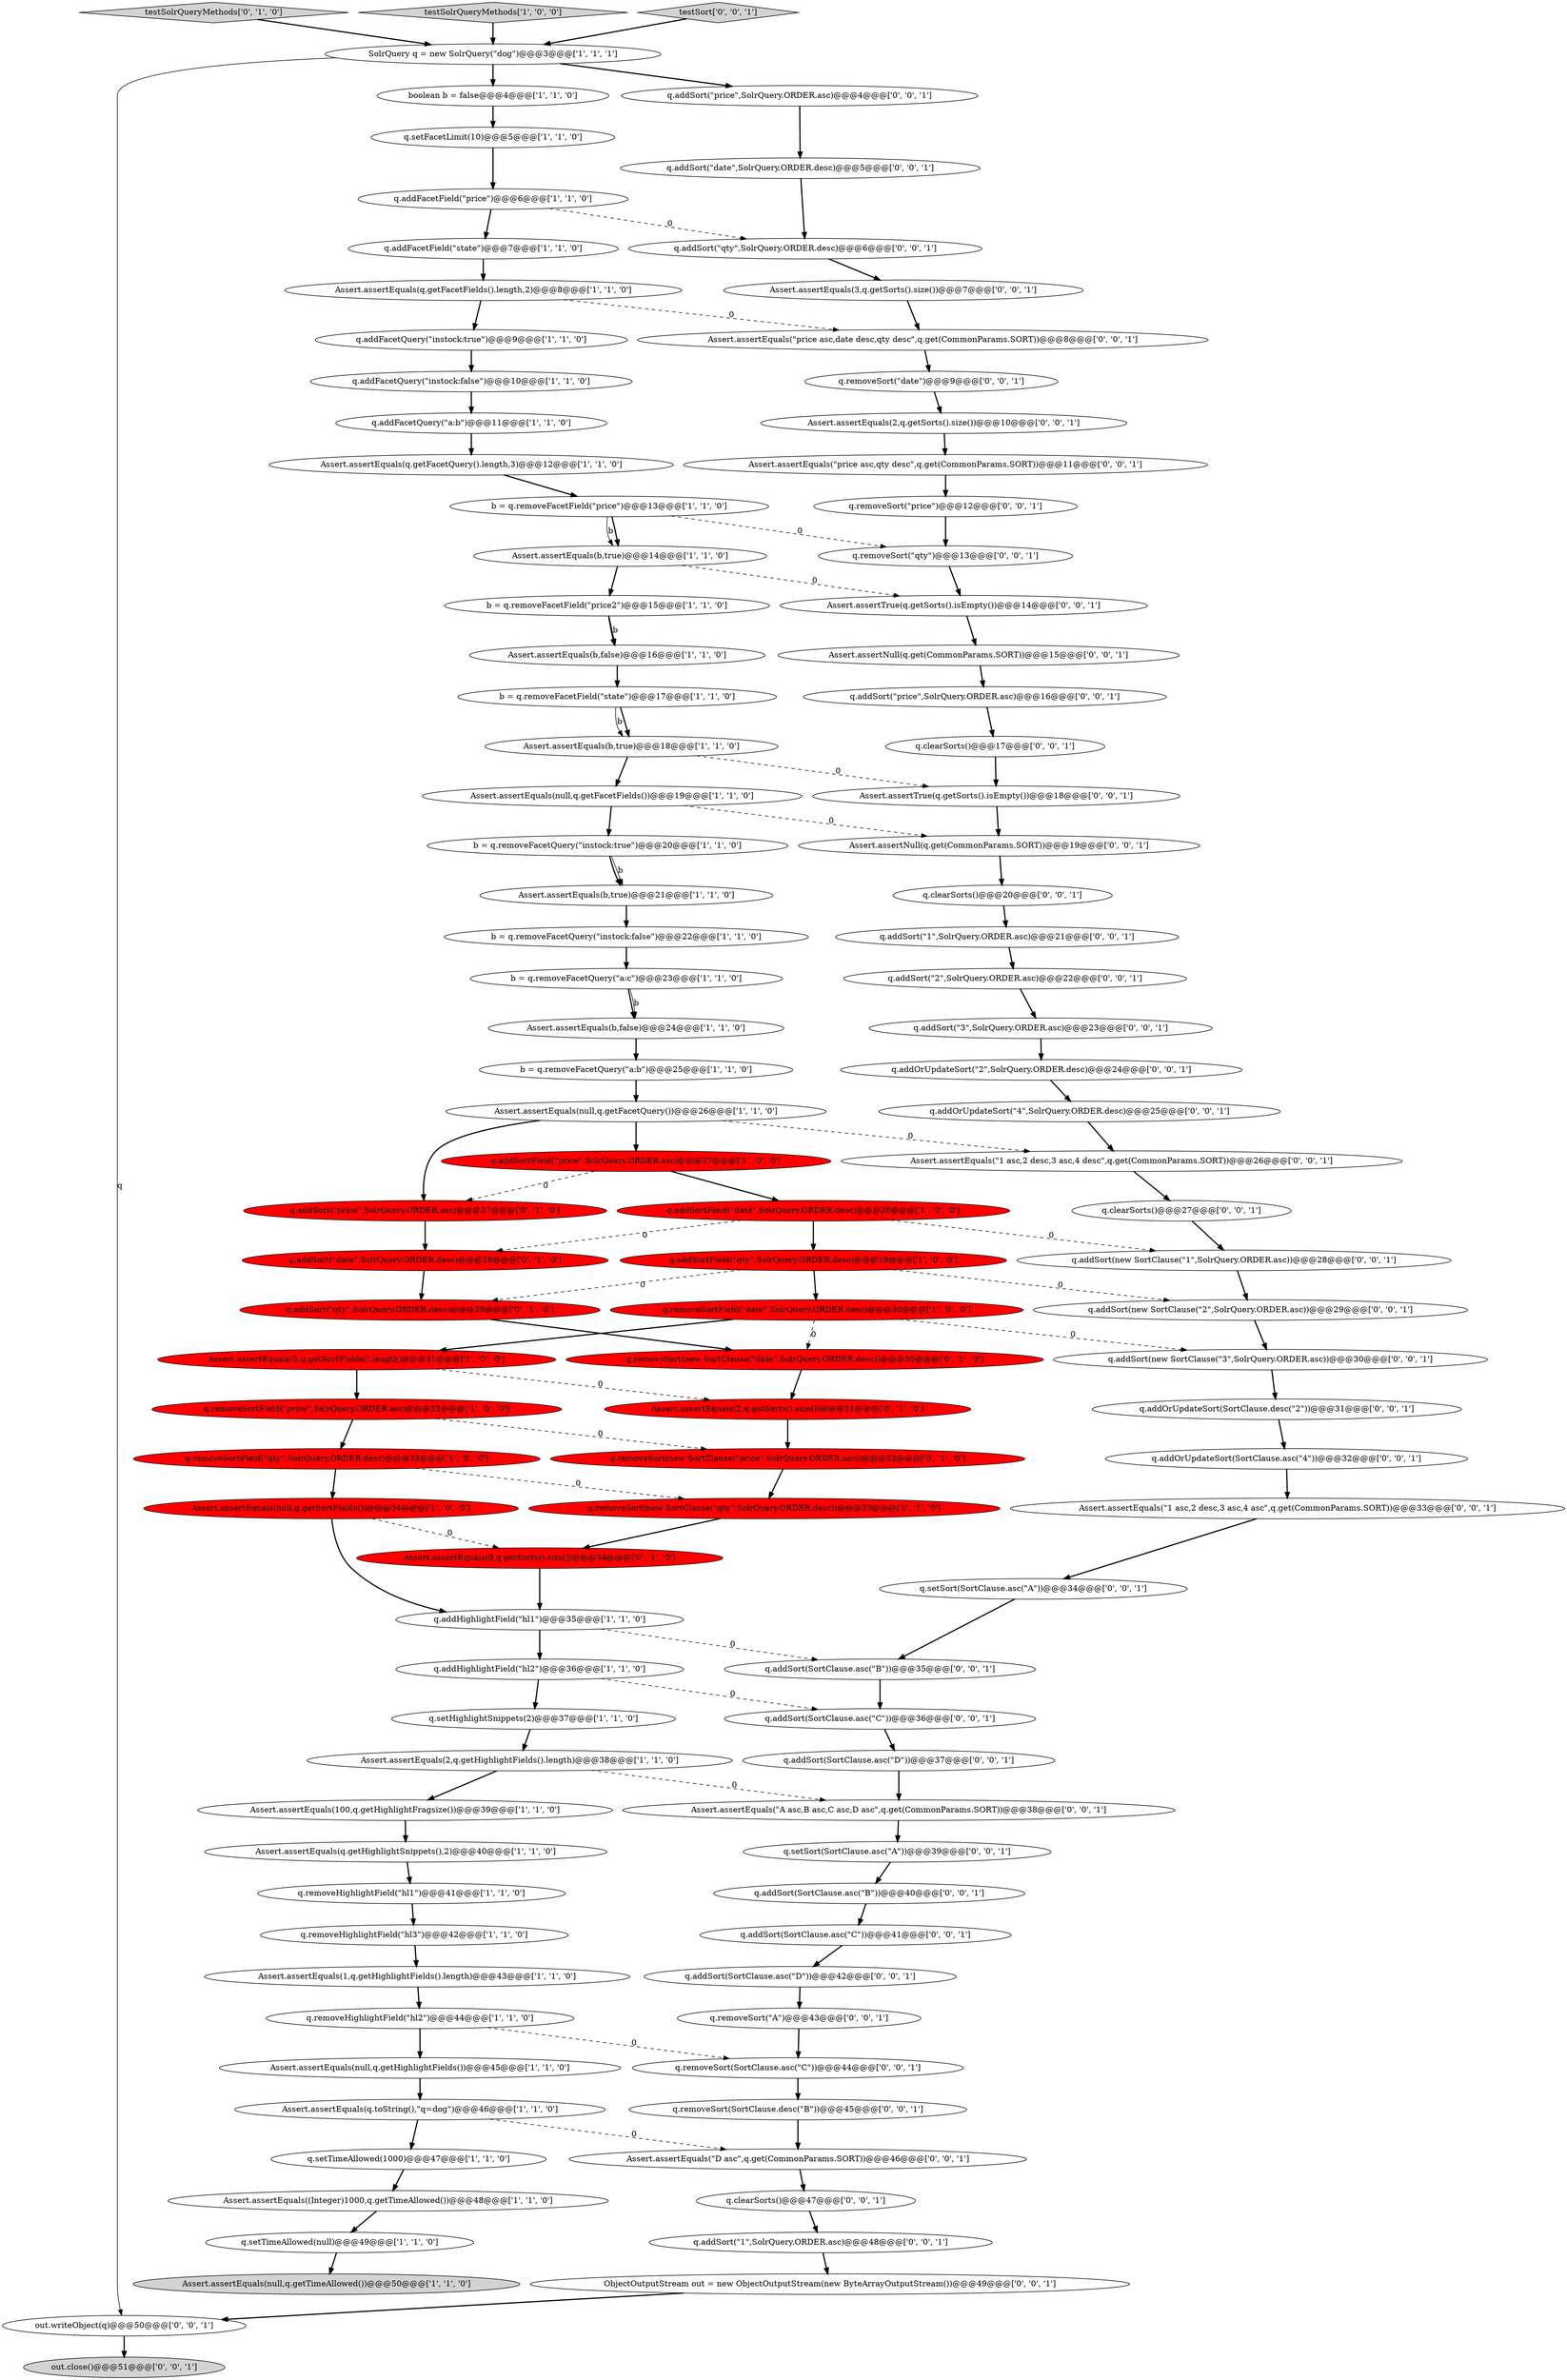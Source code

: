 digraph {
5 [style = filled, label = "Assert.assertEquals(100,q.getHighlightFragsize())@@@39@@@['1', '1', '0']", fillcolor = white, shape = ellipse image = "AAA0AAABBB1BBB"];
7 [style = filled, label = "b = q.removeFacetQuery(\"a:b\")@@@25@@@['1', '1', '0']", fillcolor = white, shape = ellipse image = "AAA0AAABBB1BBB"];
38 [style = filled, label = "q.addFacetQuery(\"instock:false\")@@@10@@@['1', '1', '0']", fillcolor = white, shape = ellipse image = "AAA0AAABBB1BBB"];
2 [style = filled, label = "q.addSortField(\"qty\",SolrQuery.ORDER.desc)@@@29@@@['1', '0', '0']", fillcolor = red, shape = ellipse image = "AAA1AAABBB1BBB"];
75 [style = filled, label = "Assert.assertTrue(q.getSorts().isEmpty())@@@14@@@['0', '0', '1']", fillcolor = white, shape = ellipse image = "AAA0AAABBB3BBB"];
95 [style = filled, label = "q.addSort(SortClause.asc(\"C\"))@@@41@@@['0', '0', '1']", fillcolor = white, shape = ellipse image = "AAA0AAABBB3BBB"];
53 [style = filled, label = "Assert.assertEquals(2,q.getSorts().size())@@@31@@@['0', '1', '0']", fillcolor = red, shape = ellipse image = "AAA1AAABBB2BBB"];
56 [style = filled, label = "testSolrQueryMethods['0', '1', '0']", fillcolor = lightgray, shape = diamond image = "AAA0AAABBB2BBB"];
31 [style = filled, label = "Assert.assertEquals(b,false)@@@24@@@['1', '1', '0']", fillcolor = white, shape = ellipse image = "AAA0AAABBB1BBB"];
83 [style = filled, label = "q.removeSort(\"date\")@@@9@@@['0', '0', '1']", fillcolor = white, shape = ellipse image = "AAA0AAABBB3BBB"];
14 [style = filled, label = "Assert.assertEquals(q.toString(),\"q=dog\")@@@46@@@['1', '1', '0']", fillcolor = white, shape = ellipse image = "AAA0AAABBB1BBB"];
86 [style = filled, label = "q.addSort(\"qty\",SolrQuery.ORDER.desc)@@@6@@@['0', '0', '1']", fillcolor = white, shape = ellipse image = "AAA0AAABBB3BBB"];
55 [style = filled, label = "q.removeSort(new SortClause(\"price\",SolrQuery.ORDER.asc))@@@32@@@['0', '1', '0']", fillcolor = red, shape = ellipse image = "AAA1AAABBB2BBB"];
46 [style = filled, label = "q.addHighlightField(\"hl1\")@@@35@@@['1', '1', '0']", fillcolor = white, shape = ellipse image = "AAA0AAABBB1BBB"];
20 [style = filled, label = "Assert.assertEquals(null,q.getTimeAllowed())@@@50@@@['1', '1', '0']", fillcolor = lightgray, shape = ellipse image = "AAA0AAABBB1BBB"];
82 [style = filled, label = "q.addSort(SortClause.asc(\"B\"))@@@40@@@['0', '0', '1']", fillcolor = white, shape = ellipse image = "AAA0AAABBB3BBB"];
94 [style = filled, label = "q.setSort(SortClause.asc(\"A\"))@@@34@@@['0', '0', '1']", fillcolor = white, shape = ellipse image = "AAA0AAABBB3BBB"];
73 [style = filled, label = "q.addSort(SortClause.asc(\"C\"))@@@36@@@['0', '0', '1']", fillcolor = white, shape = ellipse image = "AAA0AAABBB3BBB"];
81 [style = filled, label = "q.setSort(SortClause.asc(\"A\"))@@@39@@@['0', '0', '1']", fillcolor = white, shape = ellipse image = "AAA0AAABBB3BBB"];
105 [style = filled, label = "q.removeSort(SortClause.asc(\"C\"))@@@44@@@['0', '0', '1']", fillcolor = white, shape = ellipse image = "AAA0AAABBB3BBB"];
47 [style = filled, label = "q.setFacetLimit(10)@@@5@@@['1', '1', '0']", fillcolor = white, shape = ellipse image = "AAA0AAABBB1BBB"];
63 [style = filled, label = "q.clearSorts()@@@20@@@['0', '0', '1']", fillcolor = white, shape = ellipse image = "AAA0AAABBB3BBB"];
37 [style = filled, label = "b = q.removeFacetField(\"state\")@@@17@@@['1', '1', '0']", fillcolor = white, shape = ellipse image = "AAA0AAABBB1BBB"];
99 [style = filled, label = "Assert.assertEquals(\"D asc\",q.get(CommonParams.SORT))@@@46@@@['0', '0', '1']", fillcolor = white, shape = ellipse image = "AAA0AAABBB3BBB"];
41 [style = filled, label = "Assert.assertEquals(b,true)@@@18@@@['1', '1', '0']", fillcolor = white, shape = ellipse image = "AAA0AAABBB1BBB"];
24 [style = filled, label = "testSolrQueryMethods['1', '0', '0']", fillcolor = lightgray, shape = diamond image = "AAA0AAABBB1BBB"];
89 [style = filled, label = "Assert.assertTrue(q.getSorts().isEmpty())@@@18@@@['0', '0', '1']", fillcolor = white, shape = ellipse image = "AAA0AAABBB3BBB"];
29 [style = filled, label = "q.addFacetField(\"price\")@@@6@@@['1', '1', '0']", fillcolor = white, shape = ellipse image = "AAA0AAABBB1BBB"];
97 [style = filled, label = "q.addSort(\"price\",SolrQuery.ORDER.asc)@@@16@@@['0', '0', '1']", fillcolor = white, shape = ellipse image = "AAA0AAABBB3BBB"];
4 [style = filled, label = "Assert.assertEquals(2,q.getSortFields().length)@@@31@@@['1', '0', '0']", fillcolor = red, shape = ellipse image = "AAA1AAABBB1BBB"];
34 [style = filled, label = "q.removeSortField(\"date\",SolrQuery.ORDER.desc)@@@30@@@['1', '0', '0']", fillcolor = red, shape = ellipse image = "AAA1AAABBB1BBB"];
50 [style = filled, label = "q.removeSort(new SortClause(\"date\",SolrQuery.ORDER.desc))@@@30@@@['0', '1', '0']", fillcolor = red, shape = ellipse image = "AAA1AAABBB2BBB"];
87 [style = filled, label = "Assert.assertEquals(\"price asc,qty desc\",q.get(CommonParams.SORT))@@@11@@@['0', '0', '1']", fillcolor = white, shape = ellipse image = "AAA0AAABBB3BBB"];
45 [style = filled, label = "b = q.removeFacetQuery(\"instock:false\")@@@22@@@['1', '1', '0']", fillcolor = white, shape = ellipse image = "AAA0AAABBB1BBB"];
30 [style = filled, label = "boolean b = false@@@4@@@['1', '1', '0']", fillcolor = white, shape = ellipse image = "AAA0AAABBB1BBB"];
39 [style = filled, label = "q.setHighlightSnippets(2)@@@37@@@['1', '1', '0']", fillcolor = white, shape = ellipse image = "AAA0AAABBB1BBB"];
100 [style = filled, label = "q.addSort(\"price\",SolrQuery.ORDER.asc)@@@4@@@['0', '0', '1']", fillcolor = white, shape = ellipse image = "AAA0AAABBB3BBB"];
101 [style = filled, label = "Assert.assertEquals(\"1 asc,2 desc,3 asc,4 desc\",q.get(CommonParams.SORT))@@@26@@@['0', '0', '1']", fillcolor = white, shape = ellipse image = "AAA0AAABBB3BBB"];
33 [style = filled, label = "Assert.assertEquals(q.getFacetQuery().length,3)@@@12@@@['1', '1', '0']", fillcolor = white, shape = ellipse image = "AAA0AAABBB1BBB"];
106 [style = filled, label = "q.removeSort(\"A\")@@@43@@@['0', '0', '1']", fillcolor = white, shape = ellipse image = "AAA0AAABBB3BBB"];
64 [style = filled, label = "Assert.assertEquals(3,q.getSorts().size())@@@7@@@['0', '0', '1']", fillcolor = white, shape = ellipse image = "AAA0AAABBB3BBB"];
77 [style = filled, label = "Assert.assertEquals(\"price asc,date desc,qty desc\",q.get(CommonParams.SORT))@@@8@@@['0', '0', '1']", fillcolor = white, shape = ellipse image = "AAA0AAABBB3BBB"];
16 [style = filled, label = "Assert.assertEquals(null,q.getFacetQuery())@@@26@@@['1', '1', '0']", fillcolor = white, shape = ellipse image = "AAA0AAABBB1BBB"];
18 [style = filled, label = "Assert.assertEquals((Integer)1000,q.getTimeAllowed())@@@48@@@['1', '1', '0']", fillcolor = white, shape = ellipse image = "AAA0AAABBB1BBB"];
23 [style = filled, label = "q.addFacetQuery(\"instock:true\")@@@9@@@['1', '1', '0']", fillcolor = white, shape = ellipse image = "AAA0AAABBB1BBB"];
8 [style = filled, label = "q.removeHighlightField(\"hl2\")@@@44@@@['1', '1', '0']", fillcolor = white, shape = ellipse image = "AAA0AAABBB1BBB"];
1 [style = filled, label = "q.setTimeAllowed(1000)@@@47@@@['1', '1', '0']", fillcolor = white, shape = ellipse image = "AAA0AAABBB1BBB"];
25 [style = filled, label = "q.removeHighlightField(\"hl1\")@@@41@@@['1', '1', '0']", fillcolor = white, shape = ellipse image = "AAA0AAABBB1BBB"];
84 [style = filled, label = "q.addSort(\"1\",SolrQuery.ORDER.asc)@@@21@@@['0', '0', '1']", fillcolor = white, shape = ellipse image = "AAA0AAABBB3BBB"];
78 [style = filled, label = "q.addSort(\"3\",SolrQuery.ORDER.asc)@@@23@@@['0', '0', '1']", fillcolor = white, shape = ellipse image = "AAA0AAABBB3BBB"];
51 [style = filled, label = "q.addSort(\"date\",SolrQuery.ORDER.desc)@@@28@@@['0', '1', '0']", fillcolor = red, shape = ellipse image = "AAA1AAABBB2BBB"];
21 [style = filled, label = "q.removeSortField(\"price\",SolrQuery.ORDER.asc)@@@32@@@['1', '0', '0']", fillcolor = red, shape = ellipse image = "AAA1AAABBB1BBB"];
49 [style = filled, label = "q.addSort(\"price\",SolrQuery.ORDER.asc)@@@27@@@['0', '1', '0']", fillcolor = red, shape = ellipse image = "AAA1AAABBB2BBB"];
61 [style = filled, label = "q.addOrUpdateSort(SortClause.asc(\"4\"))@@@32@@@['0', '0', '1']", fillcolor = white, shape = ellipse image = "AAA0AAABBB3BBB"];
26 [style = filled, label = "Assert.assertEquals(b,true)@@@14@@@['1', '1', '0']", fillcolor = white, shape = ellipse image = "AAA0AAABBB1BBB"];
32 [style = filled, label = "Assert.assertEquals(b,false)@@@16@@@['1', '1', '0']", fillcolor = white, shape = ellipse image = "AAA0AAABBB1BBB"];
12 [style = filled, label = "q.addHighlightField(\"hl2\")@@@36@@@['1', '1', '0']", fillcolor = white, shape = ellipse image = "AAA0AAABBB1BBB"];
104 [style = filled, label = "q.addSort(new SortClause(\"3\",SolrQuery.ORDER.asc))@@@30@@@['0', '0', '1']", fillcolor = white, shape = ellipse image = "AAA0AAABBB3BBB"];
15 [style = filled, label = "q.setTimeAllowed(null)@@@49@@@['1', '1', '0']", fillcolor = white, shape = ellipse image = "AAA0AAABBB1BBB"];
35 [style = filled, label = "Assert.assertEquals(null,q.getFacetFields())@@@19@@@['1', '1', '0']", fillcolor = white, shape = ellipse image = "AAA0AAABBB1BBB"];
13 [style = filled, label = "q.addSortField(\"date\",SolrQuery.ORDER.desc)@@@28@@@['1', '0', '0']", fillcolor = red, shape = ellipse image = "AAA1AAABBB1BBB"];
3 [style = filled, label = "q.addFacetField(\"state\")@@@7@@@['1', '1', '0']", fillcolor = white, shape = ellipse image = "AAA0AAABBB1BBB"];
67 [style = filled, label = "q.addSort(new SortClause(\"1\",SolrQuery.ORDER.asc))@@@28@@@['0', '0', '1']", fillcolor = white, shape = ellipse image = "AAA0AAABBB3BBB"];
17 [style = filled, label = "SolrQuery q = new SolrQuery(\"dog\")@@@3@@@['1', '1', '1']", fillcolor = white, shape = ellipse image = "AAA0AAABBB1BBB"];
22 [style = filled, label = "b = q.removeFacetField(\"price\")@@@13@@@['1', '1', '0']", fillcolor = white, shape = ellipse image = "AAA0AAABBB1BBB"];
52 [style = filled, label = "q.addSort(\"qty\",SolrQuery.ORDER.desc)@@@29@@@['0', '1', '0']", fillcolor = red, shape = ellipse image = "AAA1AAABBB2BBB"];
65 [style = filled, label = "q.addOrUpdateSort(\"4\",SolrQuery.ORDER.desc)@@@25@@@['0', '0', '1']", fillcolor = white, shape = ellipse image = "AAA0AAABBB3BBB"];
71 [style = filled, label = "ObjectOutputStream out = new ObjectOutputStream(new ByteArrayOutputStream())@@@49@@@['0', '0', '1']", fillcolor = white, shape = ellipse image = "AAA0AAABBB3BBB"];
88 [style = filled, label = "q.addSort(\"date\",SolrQuery.ORDER.desc)@@@5@@@['0', '0', '1']", fillcolor = white, shape = ellipse image = "AAA0AAABBB3BBB"];
57 [style = filled, label = "Assert.assertEquals(0,q.getSorts().size())@@@34@@@['0', '1', '0']", fillcolor = red, shape = ellipse image = "AAA1AAABBB2BBB"];
93 [style = filled, label = "Assert.assertEquals(\"A asc,B asc,C asc,D asc\",q.get(CommonParams.SORT))@@@38@@@['0', '0', '1']", fillcolor = white, shape = ellipse image = "AAA0AAABBB3BBB"];
91 [style = filled, label = "q.addSort(\"2\",SolrQuery.ORDER.asc)@@@22@@@['0', '0', '1']", fillcolor = white, shape = ellipse image = "AAA0AAABBB3BBB"];
58 [style = filled, label = "q.removeSort(\"qty\")@@@13@@@['0', '0', '1']", fillcolor = white, shape = ellipse image = "AAA0AAABBB3BBB"];
85 [style = filled, label = "Assert.assertEquals(2,q.getSorts().size())@@@10@@@['0', '0', '1']", fillcolor = white, shape = ellipse image = "AAA0AAABBB3BBB"];
19 [style = filled, label = "Assert.assertEquals(1,q.getHighlightFields().length)@@@43@@@['1', '1', '0']", fillcolor = white, shape = ellipse image = "AAA0AAABBB1BBB"];
60 [style = filled, label = "Assert.assertNull(q.get(CommonParams.SORT))@@@15@@@['0', '0', '1']", fillcolor = white, shape = ellipse image = "AAA0AAABBB3BBB"];
0 [style = filled, label = "Assert.assertEquals(q.getFacetFields().length,2)@@@8@@@['1', '1', '0']", fillcolor = white, shape = ellipse image = "AAA0AAABBB1BBB"];
27 [style = filled, label = "b = q.removeFacetQuery(\"instock:true\")@@@20@@@['1', '1', '0']", fillcolor = white, shape = ellipse image = "AAA0AAABBB1BBB"];
36 [style = filled, label = "q.removeHighlightField(\"hl3\")@@@42@@@['1', '1', '0']", fillcolor = white, shape = ellipse image = "AAA0AAABBB1BBB"];
92 [style = filled, label = "q.addSort(SortClause.asc(\"B\"))@@@35@@@['0', '0', '1']", fillcolor = white, shape = ellipse image = "AAA0AAABBB3BBB"];
96 [style = filled, label = "q.clearSorts()@@@27@@@['0', '0', '1']", fillcolor = white, shape = ellipse image = "AAA0AAABBB3BBB"];
70 [style = filled, label = "q.addOrUpdateSort(\"2\",SolrQuery.ORDER.desc)@@@24@@@['0', '0', '1']", fillcolor = white, shape = ellipse image = "AAA0AAABBB3BBB"];
40 [style = filled, label = "Assert.assertEquals(b,true)@@@21@@@['1', '1', '0']", fillcolor = white, shape = ellipse image = "AAA0AAABBB1BBB"];
44 [style = filled, label = "Assert.assertEquals(2,q.getHighlightFields().length)@@@38@@@['1', '1', '0']", fillcolor = white, shape = ellipse image = "AAA0AAABBB1BBB"];
62 [style = filled, label = "q.addSort(\"1\",SolrQuery.ORDER.asc)@@@48@@@['0', '0', '1']", fillcolor = white, shape = ellipse image = "AAA0AAABBB3BBB"];
103 [style = filled, label = "out.writeObject(q)@@@50@@@['0', '0', '1']", fillcolor = white, shape = ellipse image = "AAA0AAABBB3BBB"];
72 [style = filled, label = "q.clearSorts()@@@47@@@['0', '0', '1']", fillcolor = white, shape = ellipse image = "AAA0AAABBB3BBB"];
90 [style = filled, label = "q.addSort(SortClause.asc(\"D\"))@@@42@@@['0', '0', '1']", fillcolor = white, shape = ellipse image = "AAA0AAABBB3BBB"];
76 [style = filled, label = "testSort['0', '0', '1']", fillcolor = lightgray, shape = diamond image = "AAA0AAABBB3BBB"];
10 [style = filled, label = "q.addSortField(\"price\",SolrQuery.ORDER.asc)@@@27@@@['1', '0', '0']", fillcolor = red, shape = ellipse image = "AAA1AAABBB1BBB"];
102 [style = filled, label = "q.addSort(new SortClause(\"2\",SolrQuery.ORDER.asc))@@@29@@@['0', '0', '1']", fillcolor = white, shape = ellipse image = "AAA0AAABBB3BBB"];
9 [style = filled, label = "q.removeSortField(\"qty\",SolrQuery.ORDER.desc)@@@33@@@['1', '0', '0']", fillcolor = red, shape = ellipse image = "AAA1AAABBB1BBB"];
66 [style = filled, label = "Assert.assertNull(q.get(CommonParams.SORT))@@@19@@@['0', '0', '1']", fillcolor = white, shape = ellipse image = "AAA0AAABBB3BBB"];
11 [style = filled, label = "Assert.assertEquals(null,q.getSortFields())@@@34@@@['1', '0', '0']", fillcolor = red, shape = ellipse image = "AAA1AAABBB1BBB"];
74 [style = filled, label = "out.close()@@@51@@@['0', '0', '1']", fillcolor = lightgray, shape = ellipse image = "AAA0AAABBB3BBB"];
59 [style = filled, label = "q.addSort(SortClause.asc(\"D\"))@@@37@@@['0', '0', '1']", fillcolor = white, shape = ellipse image = "AAA0AAABBB3BBB"];
79 [style = filled, label = "q.removeSort(SortClause.desc(\"B\"))@@@45@@@['0', '0', '1']", fillcolor = white, shape = ellipse image = "AAA0AAABBB3BBB"];
98 [style = filled, label = "q.addOrUpdateSort(SortClause.desc(\"2\"))@@@31@@@['0', '0', '1']", fillcolor = white, shape = ellipse image = "AAA0AAABBB3BBB"];
42 [style = filled, label = "q.addFacetQuery(\"a:b\")@@@11@@@['1', '1', '0']", fillcolor = white, shape = ellipse image = "AAA0AAABBB1BBB"];
6 [style = filled, label = "b = q.removeFacetQuery(\"a:c\")@@@23@@@['1', '1', '0']", fillcolor = white, shape = ellipse image = "AAA0AAABBB1BBB"];
28 [style = filled, label = "Assert.assertEquals(null,q.getHighlightFields())@@@45@@@['1', '1', '0']", fillcolor = white, shape = ellipse image = "AAA0AAABBB1BBB"];
68 [style = filled, label = "Assert.assertEquals(\"1 asc,2 desc,3 asc,4 asc\",q.get(CommonParams.SORT))@@@33@@@['0', '0', '1']", fillcolor = white, shape = ellipse image = "AAA0AAABBB3BBB"];
48 [style = filled, label = "Assert.assertEquals(q.getHighlightSnippets(),2)@@@40@@@['1', '1', '0']", fillcolor = white, shape = ellipse image = "AAA0AAABBB1BBB"];
43 [style = filled, label = "b = q.removeFacetField(\"price2\")@@@15@@@['1', '1', '0']", fillcolor = white, shape = ellipse image = "AAA0AAABBB1BBB"];
54 [style = filled, label = "q.removeSort(new SortClause(\"qty\",SolrQuery.ORDER.desc))@@@33@@@['0', '1', '0']", fillcolor = red, shape = ellipse image = "AAA1AAABBB2BBB"];
69 [style = filled, label = "q.clearSorts()@@@17@@@['0', '0', '1']", fillcolor = white, shape = ellipse image = "AAA0AAABBB3BBB"];
80 [style = filled, label = "q.removeSort(\"price\")@@@12@@@['0', '0', '1']", fillcolor = white, shape = ellipse image = "AAA0AAABBB3BBB"];
88->86 [style = bold, label=""];
43->32 [style = solid, label="b"];
99->72 [style = bold, label=""];
65->101 [style = bold, label=""];
32->37 [style = bold, label=""];
9->11 [style = bold, label=""];
54->57 [style = bold, label=""];
69->89 [style = bold, label=""];
78->70 [style = bold, label=""];
70->65 [style = bold, label=""];
105->79 [style = bold, label=""];
49->51 [style = bold, label=""];
2->102 [style = dashed, label="0"];
11->46 [style = bold, label=""];
64->77 [style = bold, label=""];
38->42 [style = bold, label=""];
76->17 [style = bold, label=""];
26->75 [style = dashed, label="0"];
28->14 [style = bold, label=""];
61->68 [style = bold, label=""];
45->6 [style = bold, label=""];
104->98 [style = bold, label=""];
16->49 [style = bold, label=""];
6->31 [style = solid, label="b"];
15->20 [style = bold, label=""];
98->61 [style = bold, label=""];
13->51 [style = dashed, label="0"];
7->16 [style = bold, label=""];
24->17 [style = bold, label=""];
84->91 [style = bold, label=""];
10->49 [style = dashed, label="0"];
83->85 [style = bold, label=""];
100->88 [style = bold, label=""];
75->60 [style = bold, label=""];
58->75 [style = bold, label=""];
80->58 [style = bold, label=""];
57->46 [style = bold, label=""];
12->73 [style = dashed, label="0"];
66->63 [style = bold, label=""];
8->28 [style = bold, label=""];
0->77 [style = dashed, label="0"];
4->53 [style = dashed, label="0"];
25->36 [style = bold, label=""];
2->34 [style = bold, label=""];
18->15 [style = bold, label=""];
94->92 [style = bold, label=""];
43->32 [style = bold, label=""];
4->21 [style = bold, label=""];
29->86 [style = dashed, label="0"];
26->43 [style = bold, label=""];
89->66 [style = bold, label=""];
13->67 [style = dashed, label="0"];
71->103 [style = bold, label=""];
35->66 [style = dashed, label="0"];
3->0 [style = bold, label=""];
73->59 [style = bold, label=""];
21->9 [style = bold, label=""];
0->23 [style = bold, label=""];
92->73 [style = bold, label=""];
81->82 [style = bold, label=""];
17->100 [style = bold, label=""];
67->102 [style = bold, label=""];
30->47 [style = bold, label=""];
79->99 [style = bold, label=""];
22->26 [style = bold, label=""];
106->105 [style = bold, label=""];
34->50 [style = dashed, label="0"];
90->106 [style = bold, label=""];
22->58 [style = dashed, label="0"];
59->93 [style = bold, label=""];
37->41 [style = bold, label=""];
14->99 [style = dashed, label="0"];
16->101 [style = dashed, label="0"];
95->90 [style = bold, label=""];
27->40 [style = solid, label="b"];
34->104 [style = dashed, label="0"];
51->52 [style = bold, label=""];
31->7 [style = bold, label=""];
63->84 [style = bold, label=""];
101->96 [style = bold, label=""];
47->29 [style = bold, label=""];
68->94 [style = bold, label=""];
17->103 [style = solid, label="q"];
10->13 [style = bold, label=""];
77->83 [style = bold, label=""];
37->41 [style = solid, label="b"];
52->50 [style = bold, label=""];
12->39 [style = bold, label=""];
44->5 [style = bold, label=""];
33->22 [style = bold, label=""];
86->64 [style = bold, label=""];
36->19 [style = bold, label=""];
11->57 [style = dashed, label="0"];
13->2 [style = bold, label=""];
41->35 [style = bold, label=""];
53->55 [style = bold, label=""];
41->89 [style = dashed, label="0"];
72->62 [style = bold, label=""];
35->27 [style = bold, label=""];
60->97 [style = bold, label=""];
39->44 [style = bold, label=""];
46->12 [style = bold, label=""];
97->69 [style = bold, label=""];
16->10 [style = bold, label=""];
21->55 [style = dashed, label="0"];
29->3 [style = bold, label=""];
22->26 [style = solid, label="b"];
44->93 [style = dashed, label="0"];
42->33 [style = bold, label=""];
1->18 [style = bold, label=""];
17->30 [style = bold, label=""];
2->52 [style = dashed, label="0"];
93->81 [style = bold, label=""];
19->8 [style = bold, label=""];
14->1 [style = bold, label=""];
56->17 [style = bold, label=""];
8->105 [style = dashed, label="0"];
85->87 [style = bold, label=""];
62->71 [style = bold, label=""];
6->31 [style = bold, label=""];
96->67 [style = bold, label=""];
46->92 [style = dashed, label="0"];
23->38 [style = bold, label=""];
103->74 [style = bold, label=""];
48->25 [style = bold, label=""];
5->48 [style = bold, label=""];
87->80 [style = bold, label=""];
34->4 [style = bold, label=""];
27->40 [style = bold, label=""];
40->45 [style = bold, label=""];
102->104 [style = bold, label=""];
55->54 [style = bold, label=""];
91->78 [style = bold, label=""];
9->54 [style = dashed, label="0"];
50->53 [style = bold, label=""];
82->95 [style = bold, label=""];
}
